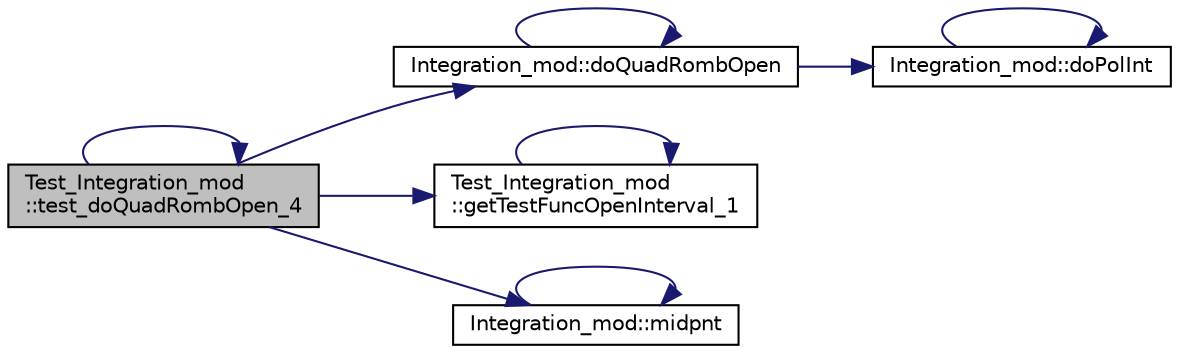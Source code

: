 digraph "Test_Integration_mod::test_doQuadRombOpen_4"
{
 // LATEX_PDF_SIZE
  edge [fontname="Helvetica",fontsize="10",labelfontname="Helvetica",labelfontsize="10"];
  node [fontname="Helvetica",fontsize="10",shape=record];
  rankdir="LR";
  Node1 [label="Test_Integration_mod\l::test_doQuadRombOpen_4",height=0.2,width=0.4,color="black", fillcolor="grey75", style="filled", fontcolor="black",tooltip=" "];
  Node1 -> Node2 [color="midnightblue",fontsize="10",style="solid",fontname="Helvetica"];
  Node2 [label="Integration_mod::doQuadRombOpen",height=0.2,width=0.4,color="black", fillcolor="white", style="filled",URL="$namespaceIntegration__mod.html#a2afac450765cc9aeecb83147d5edd584",tooltip="Return the integral of function getFunc in the open range [lowerLim,upperLim] using Adaptive Romberg ..."];
  Node2 -> Node3 [color="midnightblue",fontsize="10",style="solid",fontname="Helvetica"];
  Node3 [label="Integration_mod::doPolInt",height=0.2,width=0.4,color="black", fillcolor="white", style="filled",URL="$namespaceIntegration__mod.html#a6af456f3f4755f8fcbb99292c81d8c55",tooltip=" "];
  Node3 -> Node3 [color="midnightblue",fontsize="10",style="solid",fontname="Helvetica"];
  Node2 -> Node2 [color="midnightblue",fontsize="10",style="solid",fontname="Helvetica"];
  Node1 -> Node4 [color="midnightblue",fontsize="10",style="solid",fontname="Helvetica"];
  Node4 [label="Test_Integration_mod\l::getTestFuncOpenInterval_1",height=0.2,width=0.4,color="black", fillcolor="white", style="filled",URL="$namespaceTest__Integration__mod.html#aeb370c8319db8a3be4492172df194e8c",tooltip=" "];
  Node4 -> Node4 [color="midnightblue",fontsize="10",style="solid",fontname="Helvetica"];
  Node1 -> Node5 [color="midnightblue",fontsize="10",style="solid",fontname="Helvetica"];
  Node5 [label="Integration_mod::midpnt",height=0.2,width=0.4,color="black", fillcolor="white", style="filled",URL="$namespaceIntegration__mod.html#a9921c1d366c4ea2a6e55873ee1280fd9",tooltip="This routine computes the nth stage of refinement of an extended midpoint rule. When called with n = ..."];
  Node5 -> Node5 [color="midnightblue",fontsize="10",style="solid",fontname="Helvetica"];
  Node1 -> Node1 [color="midnightblue",fontsize="10",style="solid",fontname="Helvetica"];
}
